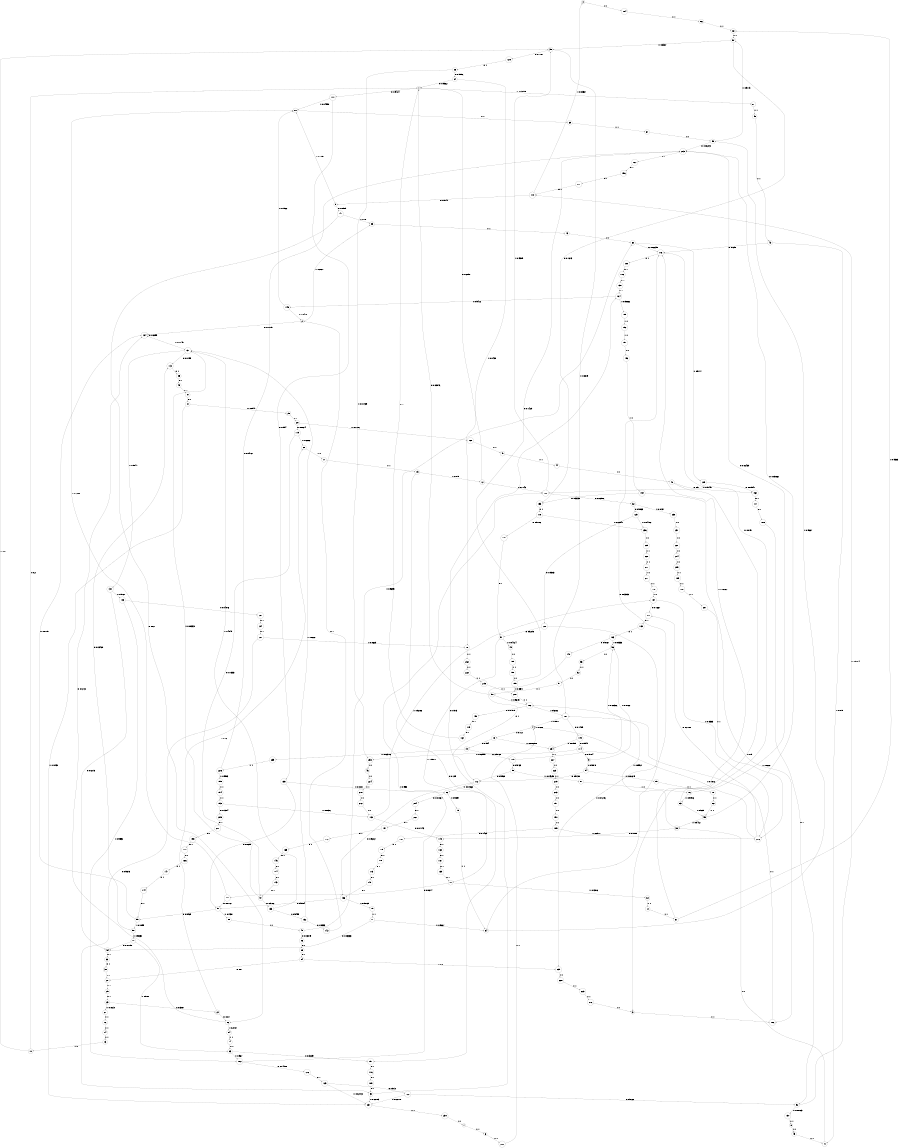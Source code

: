 digraph "ch1_both_grouped_diff_L16" {
size = "6,8.5";
ratio = "fill";
node [shape = circle];
node [fontsize = 24];
edge [fontsize = 24];
0 -> 104 [label = "1: 1        "];
1 -> 111 [label = "0: 0.9424   "];
1 -> 81 [label = "1: 0.05755  "];
2 -> 134 [label = "0: 0.7179   "];
2 -> 83 [label = "1: 0.2821   "];
3 -> 186 [label = "1: 1        "];
4 -> 18 [label = "0: 0.172    "];
4 -> 4 [label = "1: 0.828    "];
5 -> 141 [label = "0: 0.8909   "];
5 -> 80 [label = "1: 0.1091   "];
6 -> 208 [label = "1: 1        "];
7 -> 6 [label = "1: 1        "];
8 -> 43 [label = "1: 1        "];
9 -> 94 [label = "0: 0.9878   "];
9 -> 56 [label = "1: 0.0122   "];
10 -> 1 [label = "0: 0.2      "];
10 -> 39 [label = "1: 0.8      "];
11 -> 101 [label = "0: 0.8614   "];
11 -> 82 [label = "1: 0.1386   "];
12 -> 1 [label = "0: 0.2857   "];
12 -> 100 [label = "1: 0.7143   "];
13 -> 10 [label = "1: 1        "];
14 -> 13 [label = "1: 1        "];
15 -> 151 [label = "0: 0.125    "];
15 -> 12 [label = "1: 0.875    "];
16 -> 14 [label = "1: 1        "];
17 -> 15 [label = "1: 1        "];
18 -> 19 [label = "0: 0.994    "];
18 -> 234 [label = "1: 0.006018  "];
19 -> 105 [label = "0: 0.9768   "];
19 -> 239 [label = "1: 0.02316  "];
20 -> 17 [label = "1: 1        "];
21 -> 16 [label = "1: 1        "];
22 -> 96 [label = "0: 0.84     "];
22 -> 20 [label = "1: 0.16     "];
23 -> 22 [label = "0: 0.8387   "];
23 -> 21 [label = "1: 0.1613   "];
24 -> 1 [label = "0: 0.9562   "];
24 -> 78 [label = "1: 0.0438   "];
25 -> 23 [label = "0: 1        "];
26 -> 24 [label = "0: 0.9856   "];
26 -> 233 [label = "1: 0.01439  "];
27 -> 25 [label = "0: 1        "];
28 -> 119 [label = "0: 0.8824   "];
28 -> 160 [label = "1: 0.1176   "];
29 -> 28 [label = "0: 1        "];
30 -> 27 [label = "0: 1        "];
31 -> 29 [label = "0: 0.8947   "];
31 -> 237 [label = "1: 0.1053   "];
32 -> 125 [label = "0: 0.9863   "];
32 -> 238 [label = "1: 0.0137   "];
33 -> 30 [label = "0: 1        "];
34 -> 27 [label = "0: 0.8      "];
34 -> 235 [label = "1: 0.2      "];
35 -> 34 [label = "0: 1        "];
36 -> 35 [label = "0: 1        "];
37 -> 31 [label = "0: 1        "];
38 -> 175 [label = "0: 0.1008   "];
38 -> 182 [label = "1: 0.8992   "];
39 -> 128 [label = "0: 0.1181   "];
39 -> 181 [label = "1: 0.8819   "];
40 -> 152 [label = "0: 0.5      "];
40 -> 3 [label = "1: 0.5      "];
41 -> 38 [label = "1: 1        "];
42 -> 176 [label = "0: 0.125    "];
42 -> 41 [label = "1: 0.875    "];
43 -> 41 [label = "1: 1        "];
44 -> 40 [label = "1: 1        "];
45 -> 36 [label = "0: 0.03049  "];
45 -> 62 [label = "1: 0.9695   "];
46 -> 224 [label = "1: 1        "];
47 -> 44 [label = "1: 1        "];
48 -> 42 [label = "1: 1        "];
49 -> 37 [label = "0: 1        "];
50 -> 1 [label = "0: 0.03846  "];
50 -> 182 [label = "1: 0.9615   "];
51 -> 50 [label = "1: 1        "];
52 -> 51 [label = "1: 1        "];
53 -> 52 [label = "1: 1        "];
54 -> 33 [label = "0: 1        "];
55 -> 49 [label = "0: 1        "];
56 -> 53 [label = "1: 1        "];
57 -> 153 [label = "0: 0.1613   "];
57 -> 39 [label = "1: 0.8387   "];
58 -> 203 [label = "0: 0.08273  "];
58 -> 57 [label = "1: 0.9173   "];
59 -> 203 [label = "0: 0.05882  "];
59 -> 38 [label = "1: 0.9412   "];
60 -> 57 [label = "1: 1        "];
61 -> 176 [label = "0: 0.06667  "];
61 -> 60 [label = "1: 0.9333   "];
62 -> 176 [label = "0: 0.02235  "];
62 -> 129 [label = "1: 0.9777   "];
63 -> 151 [label = "0: 0.03297  "];
63 -> 102 [label = "1: 0.967    "];
64 -> 176 [label = "0: 0.03333  "];
64 -> 58 [label = "1: 0.9667   "];
65 -> 176 [label = "0: 0.075    "];
65 -> 59 [label = "1: 0.925    "];
66 -> 60 [label = "1: 1        "];
67 -> 58 [label = "1: 1        "];
68 -> 59 [label = "1: 1        "];
69 -> 67 [label = "1: 1        "];
70 -> 68 [label = "1: 1        "];
71 -> 54 [label = "0: 0.03333  "];
71 -> 64 [label = "1: 0.9667   "];
72 -> 61 [label = "1: 1        "];
73 -> 62 [label = "1: 1        "];
74 -> 63 [label = "1: 1        "];
75 -> 64 [label = "1: 1        "];
76 -> 203 [label = "0: 0.02439  "];
76 -> 65 [label = "1: 0.9756   "];
77 -> 54 [label = "0: 0.01198  "];
77 -> 63 [label = "1: 0.988    "];
78 -> 232 [label = "1: 1        "];
79 -> 159 [label = "1: 1        "];
80 -> 69 [label = "1: 1        "];
81 -> 48 [label = "1: 1        "];
82 -> 72 [label = "1: 1        "];
83 -> 73 [label = "1: 1        "];
84 -> 74 [label = "1: 1        "];
85 -> 70 [label = "1: 1        "];
86 -> 204 [label = "0: 0.01064  "];
86 -> 75 [label = "1: 0.9894   "];
87 -> 76 [label = "1: 1        "];
88 -> 45 [label = "1: 1        "];
89 -> 71 [label = "1: 1        "];
90 -> 113 [label = "0: 0.03468  "];
90 -> 77 [label = "1: 0.9653   "];
91 -> 11 [label = "0: 0.9588   "];
91 -> 79 [label = "1: 0.04124  "];
92 -> 110 [label = "0: 0.9184   "];
92 -> 137 [label = "1: 0.08163  "];
93 -> 164 [label = "0: 0.973    "];
93 -> 237 [label = "1: 0.02703  "];
94 -> 112 [label = "0: 0.9138   "];
94 -> 85 [label = "1: 0.08615  "];
95 -> 112 [label = "0: 0.9568   "];
95 -> 87 [label = "1: 0.04325  "];
96 -> 134 [label = "0: 0.7213   "];
96 -> 84 [label = "1: 0.2787   "];
97 -> 133 [label = "0: 0.9167   "];
97 -> 131 [label = "1: 0.08333  "];
98 -> 99 [label = "0: 0.8469   "];
98 -> 88 [label = "1: 0.1531   "];
99 -> 134 [label = "0: 0.8105   "];
99 -> 90 [label = "1: 0.1895   "];
100 -> 32 [label = "0: 0.06906  "];
100 -> 39 [label = "1: 0.9309   "];
101 -> 98 [label = "0: 0.8712   "];
101 -> 80 [label = "1: 0.1288   "];
102 -> 126 [label = "0: 0.04198  "];
102 -> 100 [label = "1: 0.958    "];
103 -> 127 [label = "0: 0.04076  "];
103 -> 102 [label = "1: 0.9592   "];
104 -> 66 [label = "1: 1        "];
105 -> 95 [label = "0: 0.9763   "];
105 -> 56 [label = "1: 0.02366  "];
106 -> 138 [label = "0: 1        "];
107 -> 91 [label = "0: 1        "];
108 -> 92 [label = "0: 1        "];
109 -> 93 [label = "0: 1        "];
110 -> 5 [label = "0: 0.9147   "];
110 -> 0 [label = "1: 0.08527  "];
111 -> 135 [label = "0: 0.954    "];
111 -> 80 [label = "1: 0.04598  "];
112 -> 136 [label = "0: 0.9264   "];
112 -> 86 [label = "1: 0.07362  "];
113 -> 55 [label = "0: 1        "];
114 -> 9 [label = "0: 0.9704   "];
114 -> 233 [label = "1: 0.02959  "];
115 -> 162 [label = "0: 1        "];
116 -> 109 [label = "0: 1        "];
117 -> 108 [label = "0: 1        "];
118 -> 107 [label = "0: 0.9706   "];
118 -> 236 [label = "1: 0.02941  "];
119 -> 97 [label = "0: 0.7333   "];
119 -> 20 [label = "1: 0.2667   "];
120 -> 91 [label = "0: 0.9275   "];
120 -> 235 [label = "1: 0.07246  "];
121 -> 93 [label = "0: 0.9375   "];
121 -> 78 [label = "1: 0.0625   "];
122 -> 92 [label = "0: 0.9722   "];
122 -> 237 [label = "1: 0.02778  "];
123 -> 122 [label = "0: 0.973    "];
123 -> 237 [label = "1: 0.02703  "];
124 -> 121 [label = "0: 1        "];
125 -> 120 [label = "0: 0.9583   "];
125 -> 236 [label = "1: 0.04167  "];
126 -> 123 [label = "0: 1        "];
127 -> 124 [label = "0: 1        "];
128 -> 26 [label = "0: 1        "];
129 -> 152 [label = "0: 0.08547  "];
129 -> 100 [label = "1: 0.9145   "];
130 -> 54 [label = "0: 0.0273   "];
130 -> 103 [label = "1: 0.9727   "];
131 -> 113 [label = "0: 0.0159   "];
131 -> 130 [label = "1: 0.9841   "];
132 -> 142 [label = "0: 0.3333   "];
132 -> 131 [label = "1: 0.6667   "];
133 -> 132 [label = "0: 0.5455   "];
133 -> 131 [label = "1: 0.4545   "];
134 -> 134 [label = "0: 0.8255   "];
134 -> 131 [label = "1: 0.1745   "];
135 -> 98 [label = "0: 0.8699   "];
135 -> 86 [label = "1: 0.1301   "];
136 -> 98 [label = "0: 0.9084   "];
136 -> 89 [label = "1: 0.09165  "];
137 -> 8 [label = "1: 1        "];
138 -> 164 [label = "0: 1        "];
139 -> 11 [label = "0: 1        "];
140 -> 112 [label = "0: 1        "];
141 -> 96 [label = "0: 0.82     "];
141 -> 83 [label = "1: 0.18     "];
142 -> 2 [label = "0: 1        "];
143 -> 97 [label = "0: 1        "];
144 -> 99 [label = "0: 1        "];
145 -> 2 [label = "0: 0.8478   "];
145 -> 80 [label = "1: 0.1522   "];
146 -> 174 [label = "0: 1        "];
147 -> 144 [label = "0: 1        "];
148 -> 136 [label = "0: 1        "];
149 -> 114 [label = "0: 0.9941   "];
149 -> 234 [label = "1: 0.0059   "];
150 -> 115 [label = "0: 1        "];
151 -> 116 [label = "0: 1        "];
152 -> 117 [label = "0: 1        "];
153 -> 118 [label = "0: 1        "];
154 -> 153 [label = "0: 0.3333   "];
154 -> 186 [label = "1: 0.6667   "];
155 -> 203 [label = "0: 0.1429   "];
155 -> 210 [label = "1: 0.8571   "];
156 -> 154 [label = "1: 1        "];
157 -> 156 [label = "1: 1        "];
158 -> 155 [label = "1: 1        "];
159 -> 158 [label = "1: 1        "];
160 -> 47 [label = "1: 1        "];
161 -> 139 [label = "0: 1        "];
162 -> 1 [label = "0: 1        "];
163 -> 140 [label = "0: 0.9167   "];
163 -> 56 [label = "1: 0.08333  "];
164 -> 145 [label = "0: 0.9412   "];
164 -> 199 [label = "1: 0.05882  "];
165 -> 146 [label = "0: 1        "];
166 -> 147 [label = "0: 1        "];
167 -> 196 [label = "0: 1        "];
168 -> 161 [label = "0: 1        "];
169 -> 163 [label = "0: 1        "];
170 -> 166 [label = "0: 1        "];
171 -> 110 [label = "0: 1        "];
172 -> 165 [label = "0: 1        "];
173 -> 148 [label = "0: 1        "];
174 -> 143 [label = "0: 1        "];
175 -> 168 [label = "0: 1        "];
176 -> 200 [label = "0: 1        "];
177 -> 169 [label = "0: 1        "];
178 -> 173 [label = "0: 1        "];
179 -> 178 [label = "0: 1        "];
180 -> 179 [label = "0: 1        "];
181 -> 149 [label = "0: 0.1489   "];
181 -> 4 [label = "1: 0.8511   "];
182 -> 150 [label = "0: 0.07979  "];
182 -> 181 [label = "1: 0.9202   "];
183 -> 175 [label = "0: 0.07143  "];
183 -> 184 [label = "1: 0.9286   "];
184 -> 177 [label = "0: 0.1667   "];
184 -> 206 [label = "1: 0.8333   "];
185 -> 180 [label = "0: 0.1429   "];
185 -> 206 [label = "1: 0.8571   "];
186 -> 181 [label = "1: 1        "];
187 -> 184 [label = "1: 1        "];
188 -> 207 [label = "1: 1        "];
189 -> 188 [label = "1: 1        "];
190 -> 185 [label = "1: 1        "];
191 -> 190 [label = "1: 1        "];
192 -> 157 [label = "1: 1        "];
193 -> 205 [label = "0: 0.1304   "];
193 -> 183 [label = "1: 0.8696   "];
194 -> 193 [label = "1: 1        "];
195 -> 194 [label = "1: 1        "];
196 -> 171 [label = "0: 1        "];
197 -> 172 [label = "0: 1        "];
198 -> 170 [label = "0: 1        "];
199 -> 192 [label = "1: 1        "];
200 -> 106 [label = "0: 1        "];
201 -> 198 [label = "0: 1        "];
202 -> 197 [label = "0: 1        "];
203 -> 167 [label = "0: 1        "];
204 -> 202 [label = "0: 1        "];
205 -> 201 [label = "0: 1        "];
206 -> 177 [label = "0: 0.2188   "];
206 -> 4 [label = "1: 0.7812   "];
207 -> 206 [label = "1: 1        "];
208 -> 4 [label = "1: 1        "];
209 -> 189 [label = "1: 1        "];
210 -> 182 [label = "1: 1        "];
211 -> 187 [label = "1: 1        "];
212 -> 183 [label = "1: 1        "];
213 -> 191 [label = "1: 1        "];
214 -> 209 [label = "1: 1        "];
215 -> 210 [label = "1: 1        "];
216 -> 3 [label = "1: 1        "];
217 -> 211 [label = "1: 1        "];
218 -> 212 [label = "1: 1        "];
219 -> 213 [label = "1: 1        "];
220 -> 217 [label = "1: 1        "];
221 -> 214 [label = "1: 1        "];
222 -> 215 [label = "1: 1        "];
223 -> 216 [label = "1: 1        "];
224 -> 218 [label = "1: 1        "];
225 -> 219 [label = "1: 1        "];
226 -> 203 [label = "0: 0.04167  "];
226 -> 195 [label = "1: 0.9583   "];
227 -> 225 [label = "1: 1        "];
228 -> 223 [label = "1: 1        "];
229 -> 220 [label = "1: 1        "];
230 -> 7 [label = "1: 1        "];
231 -> 221 [label = "1: 1        "];
232 -> 222 [label = "1: 1        "];
233 -> 46 [label = "1: 1        "];
234 -> 227 [label = "1: 1        "];
235 -> 228 [label = "1: 1        "];
236 -> 229 [label = "1: 1        "];
237 -> 230 [label = "1: 1        "];
238 -> 231 [label = "1: 1        "];
239 -> 226 [label = "1: 1        "];
}